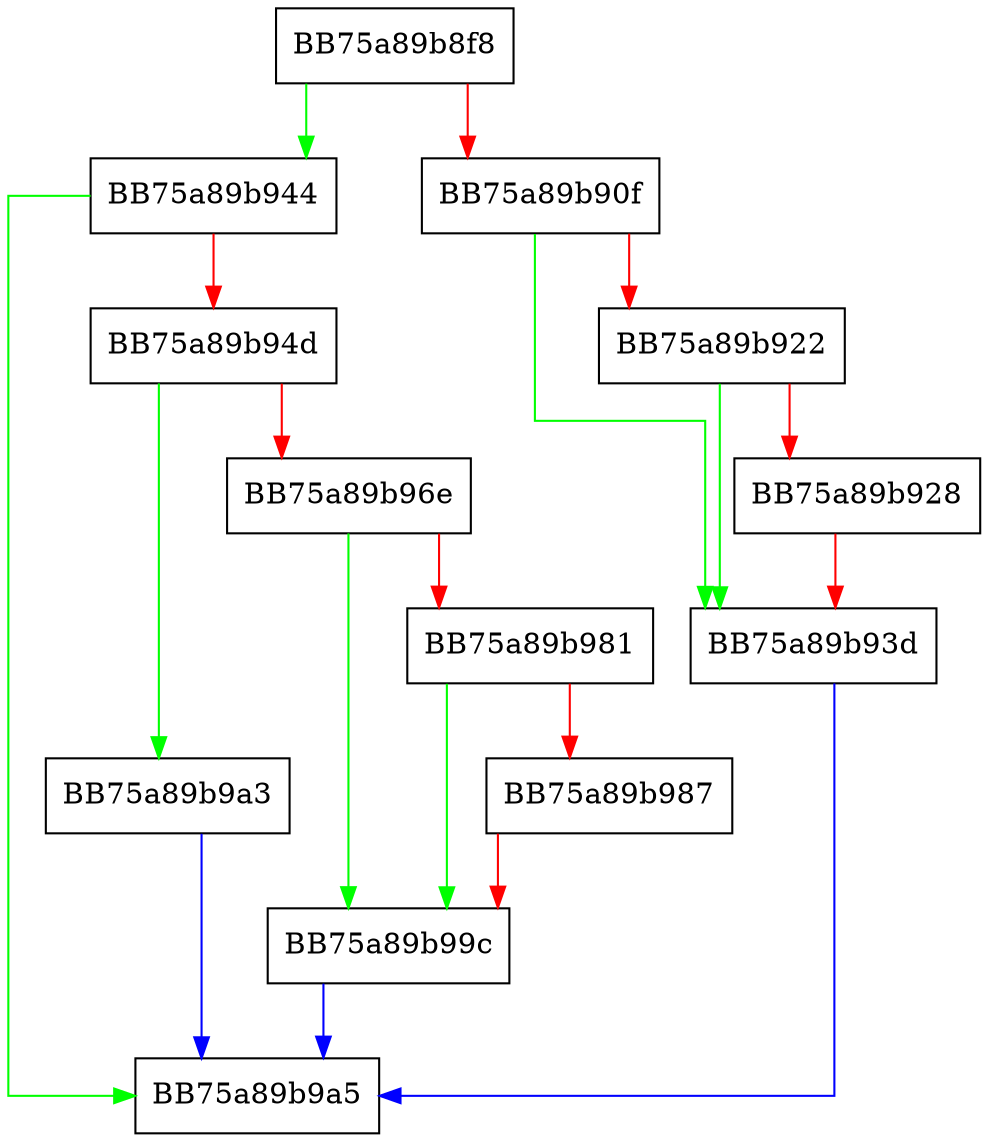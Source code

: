 digraph UberRtpNotificationEx {
  node [shape="box"];
  graph [splines=ortho];
  BB75a89b8f8 -> BB75a89b944 [color="green"];
  BB75a89b8f8 -> BB75a89b90f [color="red"];
  BB75a89b90f -> BB75a89b93d [color="green"];
  BB75a89b90f -> BB75a89b922 [color="red"];
  BB75a89b922 -> BB75a89b93d [color="green"];
  BB75a89b922 -> BB75a89b928 [color="red"];
  BB75a89b928 -> BB75a89b93d [color="red"];
  BB75a89b93d -> BB75a89b9a5 [color="blue"];
  BB75a89b944 -> BB75a89b9a5 [color="green"];
  BB75a89b944 -> BB75a89b94d [color="red"];
  BB75a89b94d -> BB75a89b9a3 [color="green"];
  BB75a89b94d -> BB75a89b96e [color="red"];
  BB75a89b96e -> BB75a89b99c [color="green"];
  BB75a89b96e -> BB75a89b981 [color="red"];
  BB75a89b981 -> BB75a89b99c [color="green"];
  BB75a89b981 -> BB75a89b987 [color="red"];
  BB75a89b987 -> BB75a89b99c [color="red"];
  BB75a89b99c -> BB75a89b9a5 [color="blue"];
  BB75a89b9a3 -> BB75a89b9a5 [color="blue"];
}